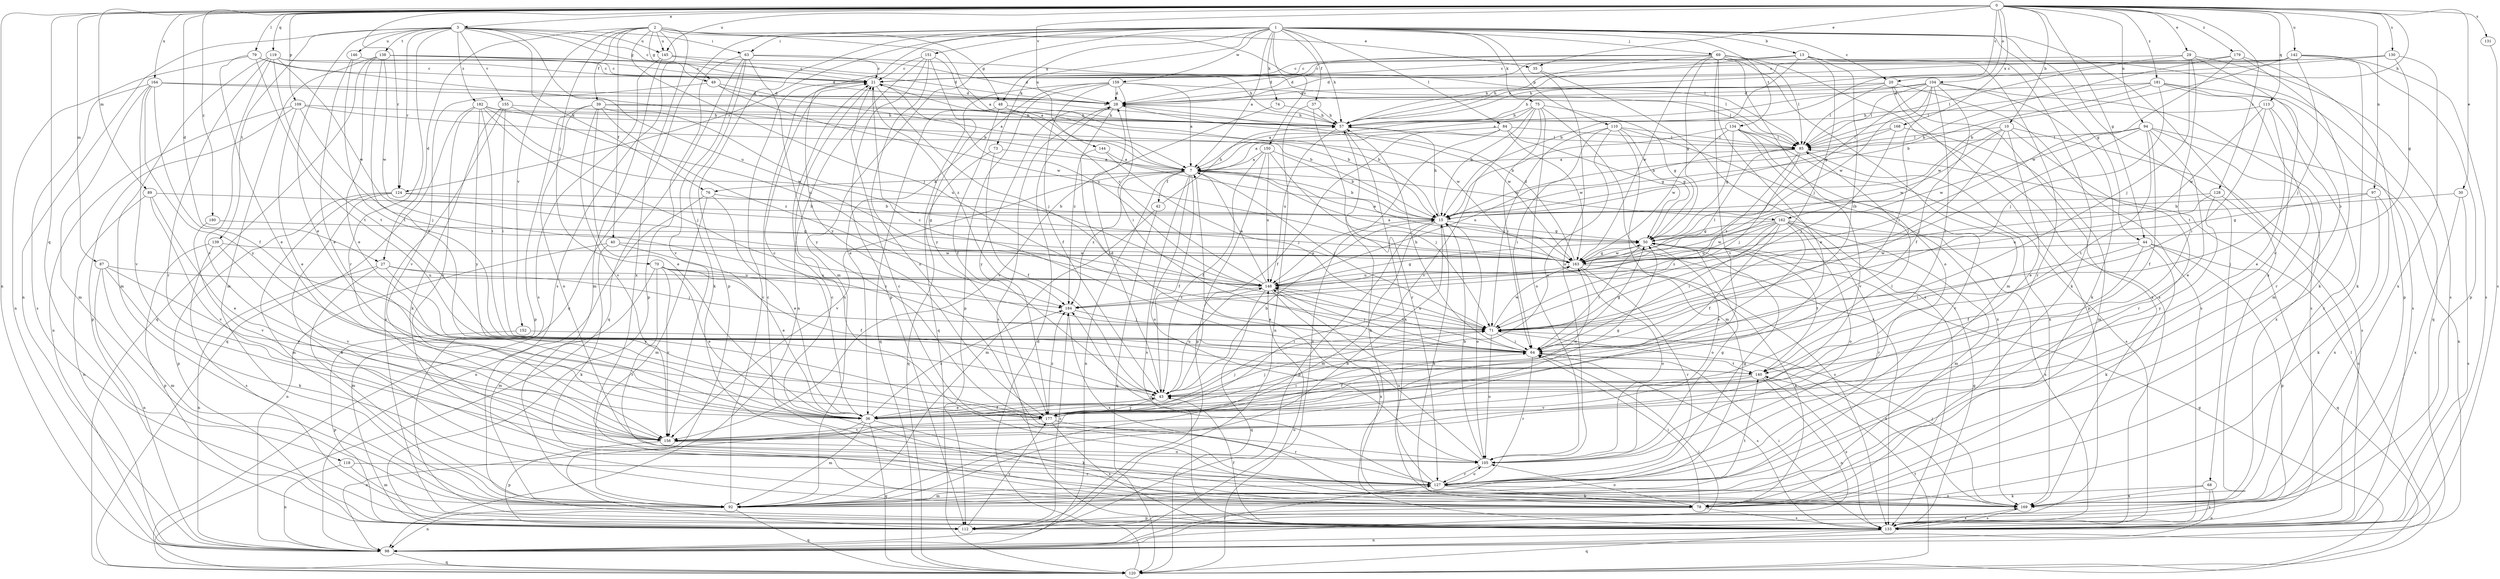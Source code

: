 strict digraph  {
0;
1;
2;
3;
7;
10;
13;
15;
20;
21;
27;
28;
29;
30;
35;
36;
37;
39;
40;
42;
43;
44;
48;
49;
50;
57;
63;
64;
68;
69;
70;
71;
73;
74;
75;
76;
78;
79;
84;
85;
87;
89;
92;
94;
97;
98;
104;
105;
109;
110;
112;
113;
118;
119;
120;
124;
127;
128;
130;
131;
133;
134;
138;
139;
140;
142;
144;
145;
146;
148;
150;
151;
152;
155;
156;
159;
162;
163;
164;
168;
169;
177;
179;
180;
181;
182;
184;
0 -> 3  [label=a];
0 -> 10  [label=b];
0 -> 20  [label=c];
0 -> 27  [label=d];
0 -> 29  [label=e];
0 -> 30  [label=e];
0 -> 35  [label=e];
0 -> 44  [label=g];
0 -> 57  [label=h];
0 -> 79  [label=l];
0 -> 87  [label=m];
0 -> 89  [label=m];
0 -> 94  [label=n];
0 -> 97  [label=n];
0 -> 98  [label=n];
0 -> 104  [label=o];
0 -> 109  [label=p];
0 -> 113  [label=q];
0 -> 118  [label=q];
0 -> 119  [label=q];
0 -> 124  [label=r];
0 -> 128  [label=s];
0 -> 130  [label=s];
0 -> 131  [label=s];
0 -> 142  [label=u];
0 -> 144  [label=u];
0 -> 145  [label=u];
0 -> 164  [label=x];
0 -> 168  [label=x];
0 -> 179  [label=z];
0 -> 180  [label=z];
0 -> 181  [label=z];
1 -> 7  [label=a];
1 -> 13  [label=b];
1 -> 20  [label=c];
1 -> 37  [label=f];
1 -> 44  [label=g];
1 -> 48  [label=g];
1 -> 57  [label=h];
1 -> 63  [label=i];
1 -> 68  [label=j];
1 -> 69  [label=j];
1 -> 73  [label=k];
1 -> 74  [label=k];
1 -> 75  [label=k];
1 -> 84  [label=l];
1 -> 92  [label=m];
1 -> 110  [label=p];
1 -> 112  [label=p];
1 -> 120  [label=q];
1 -> 124  [label=r];
1 -> 134  [label=t];
1 -> 150  [label=v];
1 -> 151  [label=v];
1 -> 159  [label=w];
1 -> 169  [label=x];
1 -> 177  [label=y];
2 -> 7  [label=a];
2 -> 27  [label=d];
2 -> 35  [label=e];
2 -> 39  [label=f];
2 -> 40  [label=f];
2 -> 48  [label=g];
2 -> 49  [label=g];
2 -> 70  [label=j];
2 -> 71  [label=j];
2 -> 85  [label=l];
2 -> 133  [label=s];
2 -> 145  [label=u];
2 -> 152  [label=v];
2 -> 169  [label=x];
3 -> 21  [label=c];
3 -> 36  [label=e];
3 -> 49  [label=g];
3 -> 63  [label=i];
3 -> 76  [label=k];
3 -> 98  [label=n];
3 -> 124  [label=r];
3 -> 127  [label=r];
3 -> 138  [label=t];
3 -> 139  [label=t];
3 -> 145  [label=u];
3 -> 146  [label=u];
3 -> 148  [label=u];
3 -> 155  [label=v];
3 -> 182  [label=z];
7 -> 15  [label=b];
7 -> 42  [label=f];
7 -> 43  [label=f];
7 -> 71  [label=j];
7 -> 76  [label=k];
7 -> 98  [label=n];
7 -> 105  [label=o];
7 -> 133  [label=s];
7 -> 156  [label=v];
7 -> 162  [label=w];
7 -> 184  [label=z];
10 -> 36  [label=e];
10 -> 71  [label=j];
10 -> 85  [label=l];
10 -> 127  [label=r];
10 -> 133  [label=s];
10 -> 162  [label=w];
10 -> 163  [label=w];
13 -> 15  [label=b];
13 -> 21  [label=c];
13 -> 28  [label=d];
13 -> 57  [label=h];
13 -> 64  [label=i];
13 -> 71  [label=j];
13 -> 78  [label=k];
13 -> 120  [label=q];
13 -> 127  [label=r];
15 -> 50  [label=g];
15 -> 57  [label=h];
15 -> 78  [label=k];
15 -> 92  [label=m];
15 -> 105  [label=o];
15 -> 112  [label=p];
15 -> 133  [label=s];
15 -> 148  [label=u];
20 -> 28  [label=d];
20 -> 57  [label=h];
20 -> 85  [label=l];
20 -> 112  [label=p];
20 -> 133  [label=s];
20 -> 169  [label=x];
21 -> 28  [label=d];
21 -> 71  [label=j];
21 -> 148  [label=u];
21 -> 169  [label=x];
21 -> 184  [label=z];
27 -> 71  [label=j];
27 -> 92  [label=m];
27 -> 98  [label=n];
27 -> 148  [label=u];
27 -> 177  [label=y];
28 -> 57  [label=h];
28 -> 133  [label=s];
28 -> 163  [label=w];
28 -> 177  [label=y];
28 -> 184  [label=z];
29 -> 21  [label=c];
29 -> 71  [label=j];
29 -> 85  [label=l];
29 -> 133  [label=s];
29 -> 140  [label=t];
29 -> 156  [label=v];
30 -> 15  [label=b];
30 -> 133  [label=s];
30 -> 169  [label=x];
35 -> 105  [label=o];
35 -> 133  [label=s];
36 -> 21  [label=c];
36 -> 43  [label=f];
36 -> 71  [label=j];
36 -> 78  [label=k];
36 -> 92  [label=m];
36 -> 98  [label=n];
36 -> 120  [label=q];
36 -> 184  [label=z];
37 -> 57  [label=h];
37 -> 98  [label=n];
37 -> 127  [label=r];
39 -> 15  [label=b];
39 -> 36  [label=e];
39 -> 57  [label=h];
39 -> 105  [label=o];
39 -> 112  [label=p];
39 -> 148  [label=u];
39 -> 156  [label=v];
39 -> 184  [label=z];
40 -> 36  [label=e];
40 -> 78  [label=k];
40 -> 98  [label=n];
40 -> 163  [label=w];
42 -> 57  [label=h];
42 -> 92  [label=m];
42 -> 120  [label=q];
43 -> 15  [label=b];
43 -> 28  [label=d];
43 -> 36  [label=e];
43 -> 148  [label=u];
43 -> 177  [label=y];
44 -> 43  [label=f];
44 -> 64  [label=i];
44 -> 78  [label=k];
44 -> 112  [label=p];
44 -> 120  [label=q];
44 -> 163  [label=w];
48 -> 43  [label=f];
48 -> 57  [label=h];
48 -> 120  [label=q];
48 -> 163  [label=w];
49 -> 7  [label=a];
49 -> 28  [label=d];
49 -> 156  [label=v];
49 -> 163  [label=w];
50 -> 7  [label=a];
50 -> 64  [label=i];
50 -> 105  [label=o];
50 -> 140  [label=t];
50 -> 163  [label=w];
57 -> 85  [label=l];
57 -> 148  [label=u];
57 -> 169  [label=x];
63 -> 21  [label=c];
63 -> 78  [label=k];
63 -> 85  [label=l];
63 -> 112  [label=p];
63 -> 120  [label=q];
63 -> 156  [label=v];
63 -> 177  [label=y];
64 -> 21  [label=c];
64 -> 50  [label=g];
64 -> 57  [label=h];
64 -> 127  [label=r];
64 -> 133  [label=s];
64 -> 140  [label=t];
64 -> 148  [label=u];
68 -> 78  [label=k];
68 -> 98  [label=n];
68 -> 133  [label=s];
68 -> 169  [label=x];
69 -> 21  [label=c];
69 -> 28  [label=d];
69 -> 36  [label=e];
69 -> 50  [label=g];
69 -> 57  [label=h];
69 -> 85  [label=l];
69 -> 92  [label=m];
69 -> 105  [label=o];
69 -> 133  [label=s];
69 -> 156  [label=v];
69 -> 163  [label=w];
70 -> 36  [label=e];
70 -> 43  [label=f];
70 -> 92  [label=m];
70 -> 127  [label=r];
70 -> 148  [label=u];
70 -> 156  [label=v];
70 -> 184  [label=z];
71 -> 64  [label=i];
71 -> 105  [label=o];
71 -> 148  [label=u];
71 -> 163  [label=w];
71 -> 169  [label=x];
73 -> 7  [label=a];
73 -> 43  [label=f];
73 -> 120  [label=q];
74 -> 57  [label=h];
74 -> 156  [label=v];
75 -> 7  [label=a];
75 -> 15  [label=b];
75 -> 50  [label=g];
75 -> 57  [label=h];
75 -> 64  [label=i];
75 -> 105  [label=o];
75 -> 133  [label=s];
75 -> 156  [label=v];
76 -> 15  [label=b];
76 -> 36  [label=e];
76 -> 92  [label=m];
76 -> 98  [label=n];
78 -> 21  [label=c];
78 -> 64  [label=i];
78 -> 105  [label=o];
78 -> 112  [label=p];
78 -> 133  [label=s];
79 -> 15  [label=b];
79 -> 21  [label=c];
79 -> 36  [label=e];
79 -> 98  [label=n];
79 -> 140  [label=t];
84 -> 7  [label=a];
84 -> 43  [label=f];
84 -> 50  [label=g];
84 -> 85  [label=l];
84 -> 98  [label=n];
84 -> 163  [label=w];
85 -> 7  [label=a];
85 -> 71  [label=j];
85 -> 133  [label=s];
85 -> 148  [label=u];
85 -> 184  [label=z];
87 -> 78  [label=k];
87 -> 92  [label=m];
87 -> 98  [label=n];
87 -> 148  [label=u];
87 -> 177  [label=y];
89 -> 15  [label=b];
89 -> 36  [label=e];
89 -> 98  [label=n];
89 -> 156  [label=v];
92 -> 15  [label=b];
92 -> 21  [label=c];
92 -> 98  [label=n];
92 -> 120  [label=q];
92 -> 140  [label=t];
94 -> 36  [label=e];
94 -> 43  [label=f];
94 -> 71  [label=j];
94 -> 85  [label=l];
94 -> 98  [label=n];
94 -> 140  [label=t];
94 -> 163  [label=w];
94 -> 169  [label=x];
97 -> 15  [label=b];
97 -> 50  [label=g];
97 -> 78  [label=k];
97 -> 169  [label=x];
98 -> 64  [label=i];
98 -> 85  [label=l];
98 -> 120  [label=q];
98 -> 127  [label=r];
104 -> 7  [label=a];
104 -> 28  [label=d];
104 -> 43  [label=f];
104 -> 50  [label=g];
104 -> 64  [label=i];
104 -> 78  [label=k];
104 -> 85  [label=l];
104 -> 133  [label=s];
104 -> 140  [label=t];
104 -> 163  [label=w];
105 -> 7  [label=a];
105 -> 15  [label=b];
105 -> 50  [label=g];
105 -> 127  [label=r];
109 -> 15  [label=b];
109 -> 36  [label=e];
109 -> 57  [label=h];
109 -> 71  [label=j];
109 -> 98  [label=n];
109 -> 112  [label=p];
110 -> 36  [label=e];
110 -> 50  [label=g];
110 -> 64  [label=i];
110 -> 71  [label=j];
110 -> 85  [label=l];
110 -> 92  [label=m];
110 -> 169  [label=x];
112 -> 177  [label=y];
112 -> 184  [label=z];
113 -> 36  [label=e];
113 -> 57  [label=h];
113 -> 64  [label=i];
113 -> 163  [label=w];
113 -> 169  [label=x];
118 -> 92  [label=m];
118 -> 98  [label=n];
118 -> 127  [label=r];
119 -> 21  [label=c];
119 -> 28  [label=d];
119 -> 92  [label=m];
119 -> 127  [label=r];
119 -> 140  [label=t];
119 -> 156  [label=v];
119 -> 163  [label=w];
120 -> 28  [label=d];
120 -> 50  [label=g];
120 -> 140  [label=t];
120 -> 148  [label=u];
124 -> 15  [label=b];
124 -> 50  [label=g];
124 -> 78  [label=k];
124 -> 92  [label=m];
124 -> 112  [label=p];
127 -> 21  [label=c];
127 -> 50  [label=g];
127 -> 78  [label=k];
127 -> 92  [label=m];
127 -> 105  [label=o];
127 -> 148  [label=u];
127 -> 169  [label=x];
127 -> 184  [label=z];
128 -> 15  [label=b];
128 -> 133  [label=s];
128 -> 148  [label=u];
128 -> 177  [label=y];
130 -> 21  [label=c];
130 -> 50  [label=g];
130 -> 57  [label=h];
130 -> 169  [label=x];
131 -> 133  [label=s];
133 -> 43  [label=f];
133 -> 50  [label=g];
133 -> 57  [label=h];
133 -> 64  [label=i];
133 -> 98  [label=n];
133 -> 120  [label=q];
133 -> 169  [label=x];
134 -> 15  [label=b];
134 -> 50  [label=g];
134 -> 85  [label=l];
134 -> 127  [label=r];
134 -> 156  [label=v];
134 -> 163  [label=w];
134 -> 169  [label=x];
138 -> 21  [label=c];
138 -> 28  [label=d];
138 -> 36  [label=e];
138 -> 43  [label=f];
138 -> 57  [label=h];
138 -> 92  [label=m];
138 -> 120  [label=q];
138 -> 163  [label=w];
139 -> 112  [label=p];
139 -> 133  [label=s];
139 -> 156  [label=v];
139 -> 163  [label=w];
140 -> 43  [label=f];
140 -> 98  [label=n];
140 -> 133  [label=s];
140 -> 156  [label=v];
142 -> 15  [label=b];
142 -> 21  [label=c];
142 -> 28  [label=d];
142 -> 57  [label=h];
142 -> 71  [label=j];
142 -> 78  [label=k];
142 -> 112  [label=p];
142 -> 133  [label=s];
144 -> 7  [label=a];
144 -> 64  [label=i];
144 -> 71  [label=j];
145 -> 21  [label=c];
145 -> 28  [label=d];
145 -> 92  [label=m];
145 -> 133  [label=s];
146 -> 21  [label=c];
146 -> 36  [label=e];
146 -> 140  [label=t];
148 -> 7  [label=a];
148 -> 21  [label=c];
148 -> 50  [label=g];
148 -> 64  [label=i];
148 -> 85  [label=l];
148 -> 120  [label=q];
148 -> 169  [label=x];
148 -> 184  [label=z];
150 -> 7  [label=a];
150 -> 15  [label=b];
150 -> 43  [label=f];
150 -> 71  [label=j];
150 -> 112  [label=p];
150 -> 148  [label=u];
151 -> 7  [label=a];
151 -> 21  [label=c];
151 -> 98  [label=n];
151 -> 105  [label=o];
151 -> 112  [label=p];
151 -> 177  [label=y];
152 -> 64  [label=i];
152 -> 112  [label=p];
155 -> 57  [label=h];
155 -> 64  [label=i];
155 -> 78  [label=k];
155 -> 133  [label=s];
155 -> 148  [label=u];
156 -> 105  [label=o];
156 -> 112  [label=p];
159 -> 7  [label=a];
159 -> 28  [label=d];
159 -> 36  [label=e];
159 -> 43  [label=f];
159 -> 64  [label=i];
159 -> 85  [label=l];
159 -> 112  [label=p];
159 -> 120  [label=q];
162 -> 36  [label=e];
162 -> 43  [label=f];
162 -> 50  [label=g];
162 -> 64  [label=i];
162 -> 92  [label=m];
162 -> 105  [label=o];
162 -> 127  [label=r];
162 -> 133  [label=s];
162 -> 148  [label=u];
162 -> 163  [label=w];
162 -> 184  [label=z];
163 -> 7  [label=a];
163 -> 28  [label=d];
163 -> 50  [label=g];
163 -> 78  [label=k];
163 -> 105  [label=o];
163 -> 127  [label=r];
163 -> 148  [label=u];
164 -> 28  [label=d];
164 -> 43  [label=f];
164 -> 57  [label=h];
164 -> 92  [label=m];
164 -> 133  [label=s];
164 -> 156  [label=v];
164 -> 177  [label=y];
168 -> 15  [label=b];
168 -> 71  [label=j];
168 -> 85  [label=l];
168 -> 92  [label=m];
169 -> 21  [label=c];
169 -> 71  [label=j];
169 -> 133  [label=s];
177 -> 50  [label=g];
177 -> 64  [label=i];
177 -> 71  [label=j];
177 -> 85  [label=l];
177 -> 127  [label=r];
177 -> 133  [label=s];
177 -> 156  [label=v];
177 -> 163  [label=w];
177 -> 184  [label=z];
179 -> 15  [label=b];
179 -> 21  [label=c];
179 -> 78  [label=k];
179 -> 112  [label=p];
179 -> 163  [label=w];
180 -> 50  [label=g];
180 -> 156  [label=v];
181 -> 15  [label=b];
181 -> 28  [label=d];
181 -> 71  [label=j];
181 -> 85  [label=l];
181 -> 92  [label=m];
181 -> 127  [label=r];
181 -> 133  [label=s];
182 -> 15  [label=b];
182 -> 57  [label=h];
182 -> 64  [label=i];
182 -> 71  [label=j];
182 -> 120  [label=q];
182 -> 156  [label=v];
182 -> 163  [label=w];
182 -> 177  [label=y];
184 -> 71  [label=j];
184 -> 169  [label=x];
}
